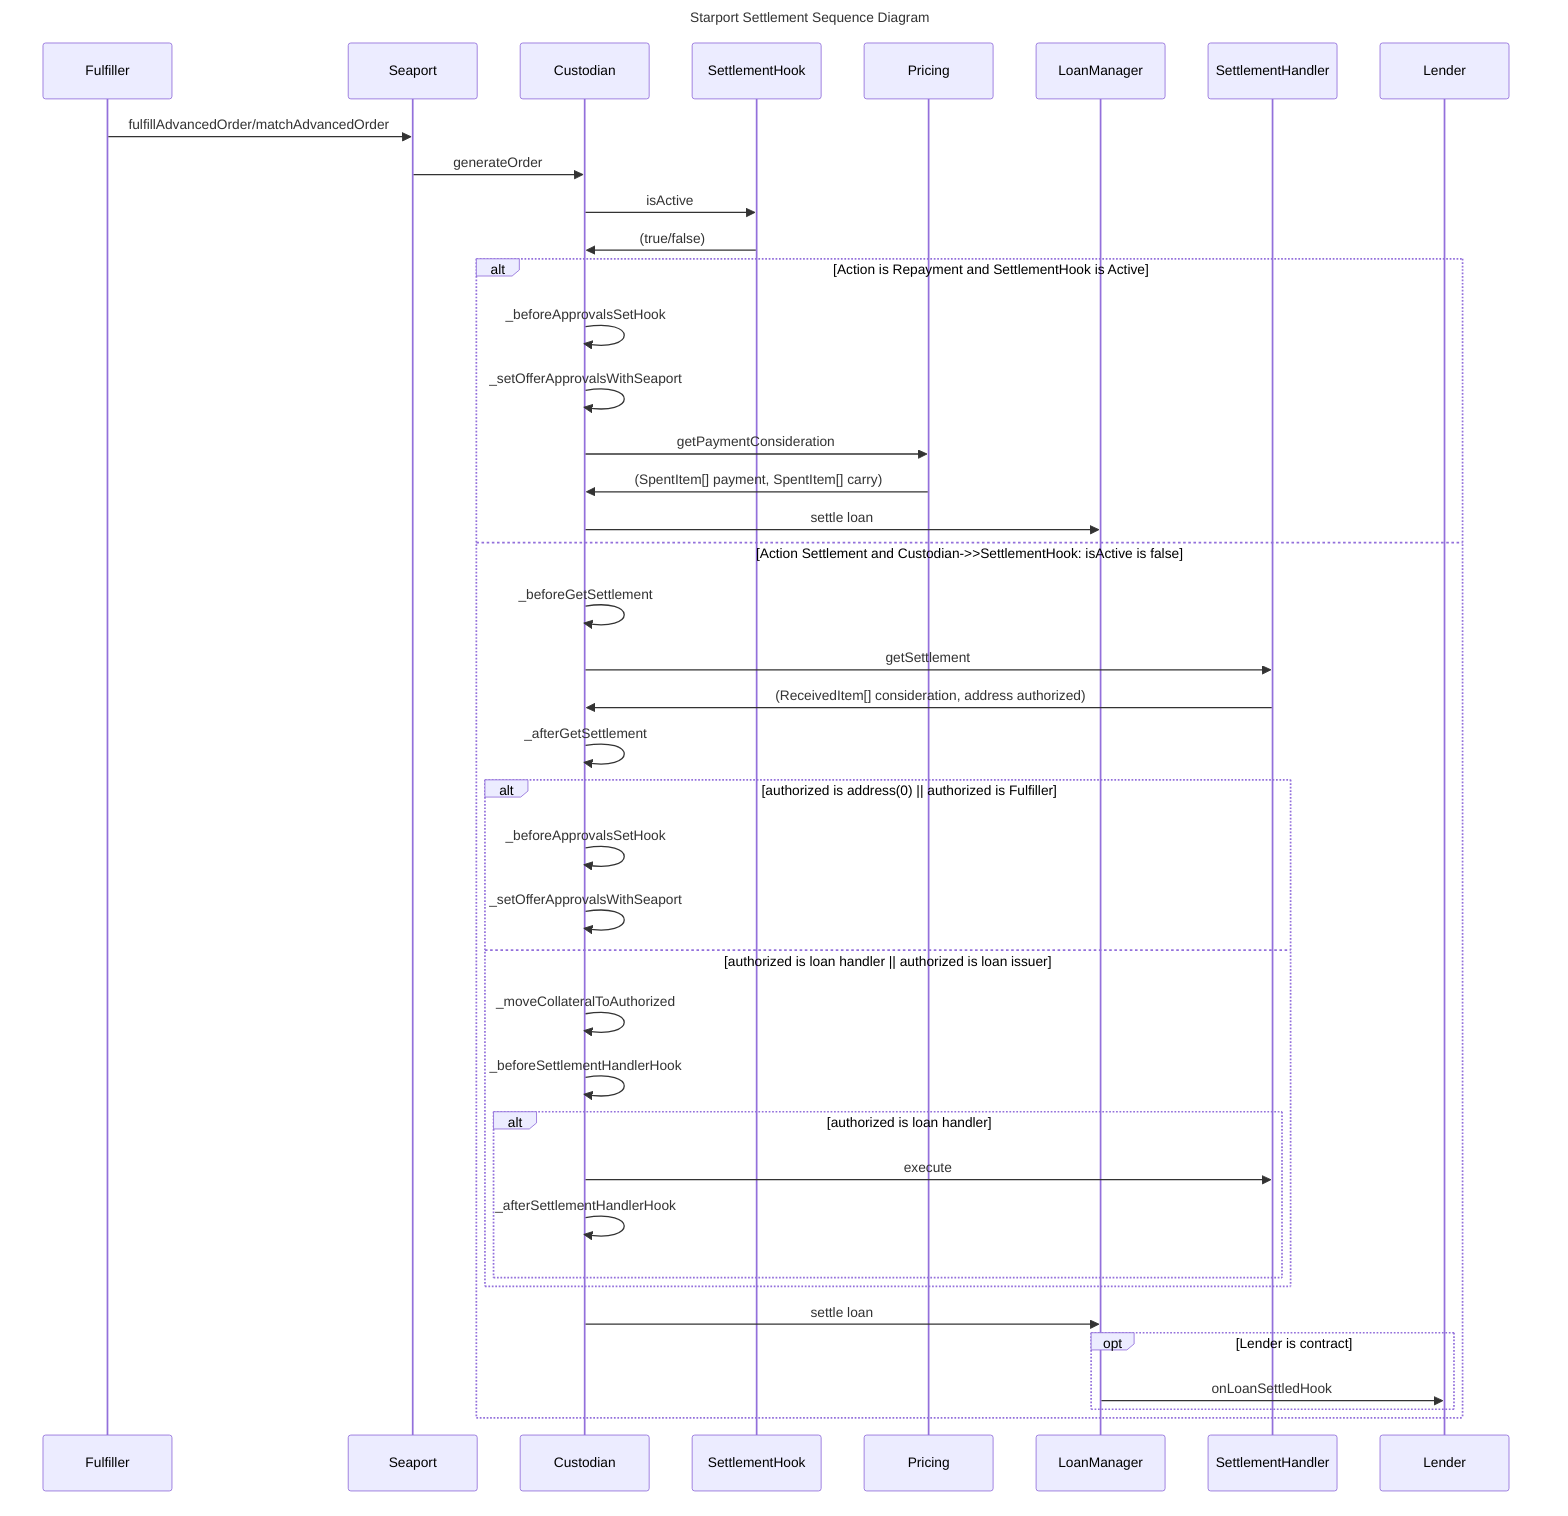 sequenceDiagram
    title Starport Settlement Sequence Diagram
    participant F as Fulfiller

    F->>Seaport: fulfillAdvancedOrder/matchAdvancedOrder
    Seaport->>Custodian: generateOrder
    Custodian->>SettlementHook: isActive
    SettlementHook->>Custodian: (true/false)
    alt Action is Repayment and SettlementHook is Active
        Custodian->>Custodian: _beforeApprovalsSetHook
        Custodian->>Custodian: _setOfferApprovalsWithSeaport
        Custodian->>Pricing: getPaymentConsideration
        Pricing->>Custodian: (SpentItem[] payment, SpentItem[] carry)
        Custodian->>LoanManager: settle loan
    else Action Settlement and Custodian->>SettlementHook: isActive is false
        Custodian->>Custodian: _beforeGetSettlement
        Custodian->>SettlementHandler: getSettlement
        SettlementHandler->>Custodian: (ReceivedItem[] consideration, address authorized)
        Custodian->>Custodian: _afterGetSettlement
        alt authorized is address(0) || authorized is Fulfiller
            Custodian->>Custodian: _beforeApprovalsSetHook
            Custodian->>Custodian: _setOfferApprovalsWithSeaport
        else authorized is loan handler || authorized is loan issuer
            Custodian->>Custodian: _moveCollateralToAuthorized
            Custodian->>Custodian: _beforeSettlementHandlerHook
            alt authorized is loan handler
                Custodian->>SettlementHandler: execute
                Custodian->>Custodian: _afterSettlementHandlerHook
            end
        end
        Custodian->>LoanManager: settle loan
        opt Lender is contract
            LoanManager->>Lender: onLoanSettledHook
        end
    end
